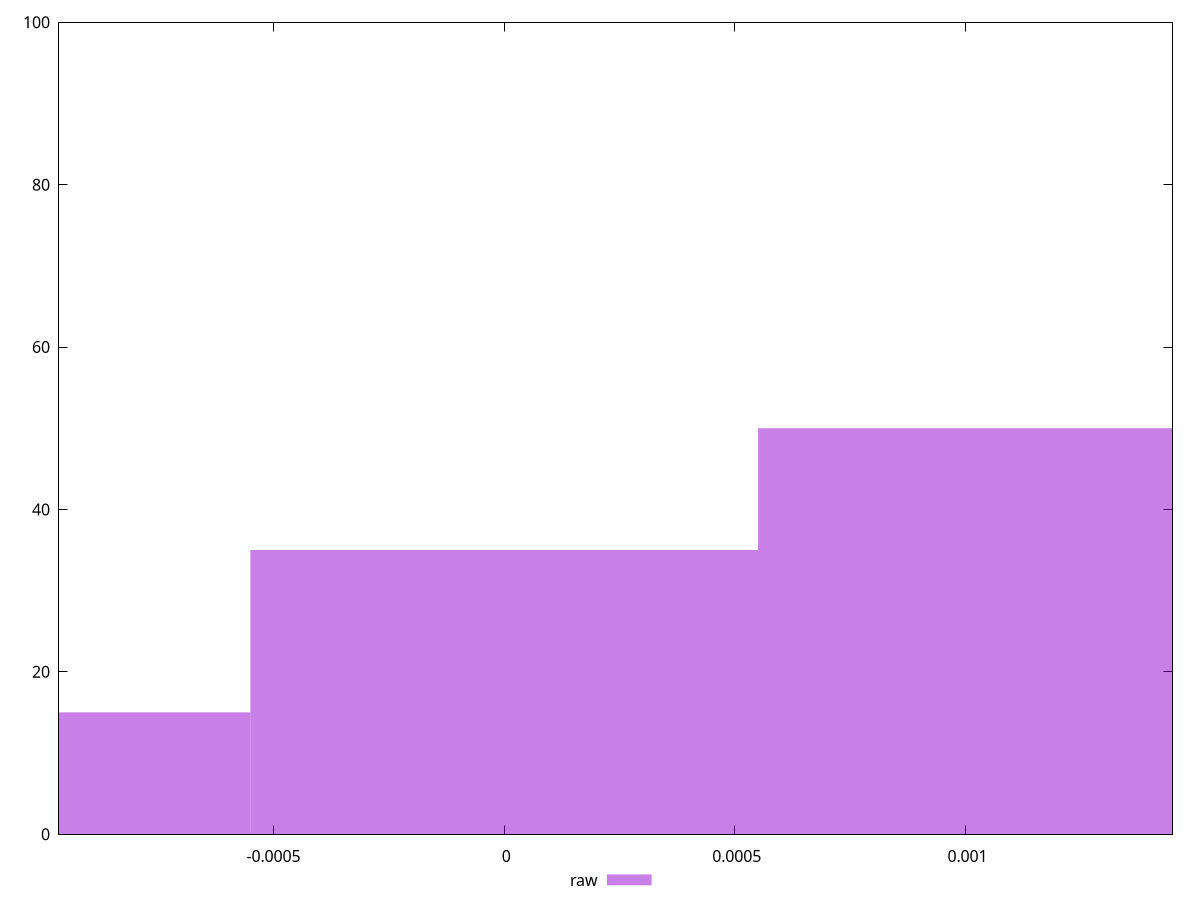 reset

$raw <<EOF
0.0011002074124592566 50
-0.0011002074124592566 15
0 35
EOF

set key outside below
set boxwidth 0.0011002074124592566
set xrange [-0.0009648041127788721:0.001448520936220965]
set yrange [0:100]
set trange [0:100]
set style fill transparent solid 0.5 noborder
set terminal svg size 640, 490 enhanced background rgb 'white'
set output "reprap/meta/score-difference/samples/pages+cached+noexternal+nocss/raw/histogram.svg"

plot $raw title "raw" with boxes

reset

